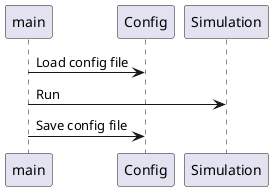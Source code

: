 @startuml
main -> Config: Load config file
main -> Simulation: Run
main -> Config: Save config file
@enduml
